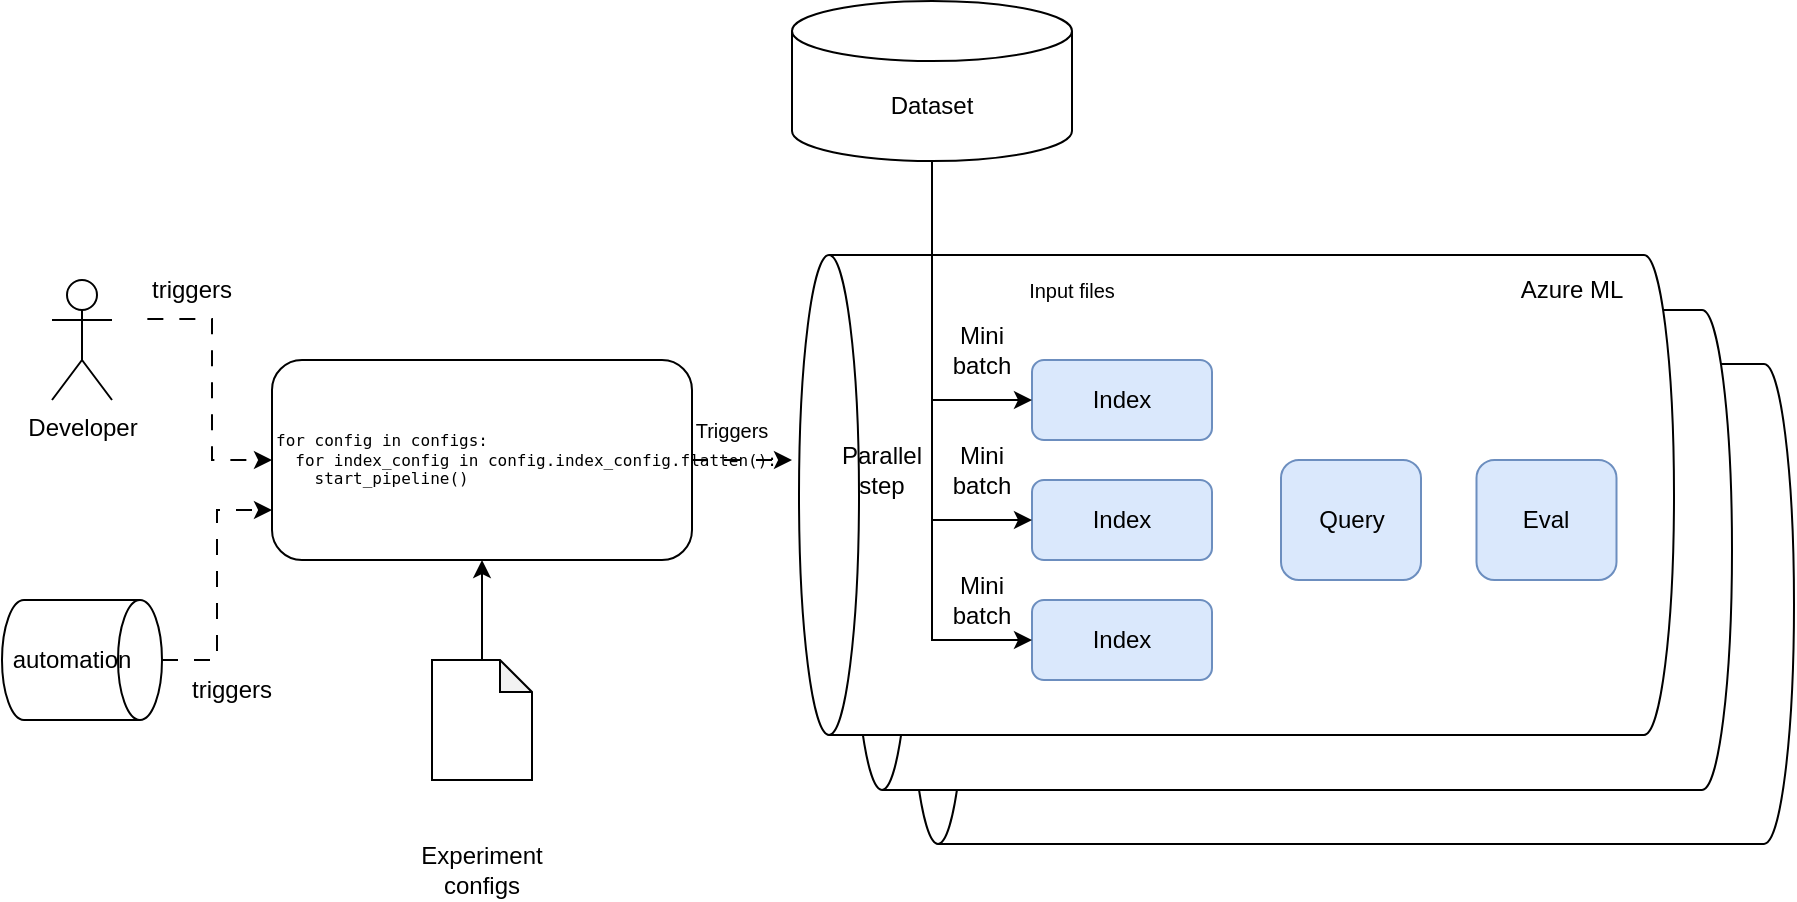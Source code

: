 <mxfile version="24.0.7" type="device">
  <diagram name="Page-1" id="c9OLLCgnKFHFIHMQfsV-">
    <mxGraphModel dx="1528" dy="2131" grid="1" gridSize="10" guides="1" tooltips="1" connect="1" arrows="1" fold="1" page="1" pageScale="1" pageWidth="827" pageHeight="1169" math="0" shadow="0">
      <root>
        <mxCell id="0" />
        <mxCell id="1" parent="0" />
        <mxCell id="221HtTC9qgcgybCVfVqK-36" value="" style="shape=cylinder3;whiteSpace=wrap;html=1;boundedLbl=1;backgroundOutline=1;size=15;rotation=-90;" parent="1" vertex="1">
          <mxGeometry x="579.5" y="50.5" width="240" height="443" as="geometry" />
        </mxCell>
        <mxCell id="221HtTC9qgcgybCVfVqK-35" value="" style="shape=cylinder3;whiteSpace=wrap;html=1;boundedLbl=1;backgroundOutline=1;size=15;rotation=-90;" parent="1" vertex="1">
          <mxGeometry x="550" y="25" width="240" height="440" as="geometry" />
        </mxCell>
        <mxCell id="221HtTC9qgcgybCVfVqK-27" value="" style="shape=cylinder3;whiteSpace=wrap;html=1;boundedLbl=1;backgroundOutline=1;size=15;rotation=-90;" parent="1" vertex="1">
          <mxGeometry x="522.25" y="-1.25" width="240" height="437.5" as="geometry" />
        </mxCell>
        <mxCell id="221HtTC9qgcgybCVfVqK-2" style="edgeStyle=orthogonalEdgeStyle;rounded=0;orthogonalLoop=1;jettySize=auto;html=1;exitX=0.128;exitY=0.982;exitDx=0;exitDy=0;exitPerimeter=0;entryX=0;entryY=0.5;entryDx=0;entryDy=0;dashed=1;dashPattern=8 8;" parent="1" source="221HtTC9qgcgybCVfVqK-4" target="gFHnbSyB1-i4nugdEwJ--8" edge="1">
          <mxGeometry relative="1" as="geometry">
            <Array as="points">
              <mxPoint x="130" y="130" />
              <mxPoint x="130" y="200" />
            </Array>
          </mxGeometry>
        </mxCell>
        <mxCell id="gFHnbSyB1-i4nugdEwJ--1" value="Developer" style="shape=umlActor;verticalLabelPosition=bottom;verticalAlign=top;html=1;outlineConnect=0;" parent="1" vertex="1">
          <mxGeometry x="50" y="110" width="30" height="60" as="geometry" />
        </mxCell>
        <mxCell id="221HtTC9qgcgybCVfVqK-3" style="edgeStyle=orthogonalEdgeStyle;rounded=0;orthogonalLoop=1;jettySize=auto;html=1;exitX=0.5;exitY=0;exitDx=0;exitDy=0;exitPerimeter=0;entryX=0;entryY=0.75;entryDx=0;entryDy=0;dashed=1;dashPattern=8 8;" parent="1" source="gFHnbSyB1-i4nugdEwJ--4" target="gFHnbSyB1-i4nugdEwJ--8" edge="1">
          <mxGeometry relative="1" as="geometry" />
        </mxCell>
        <mxCell id="gFHnbSyB1-i4nugdEwJ--4" value="" style="shape=cylinder3;whiteSpace=wrap;html=1;boundedLbl=1;backgroundOutline=1;size=11;rotation=90;" parent="1" vertex="1">
          <mxGeometry x="35" y="260" width="60" height="80" as="geometry" />
        </mxCell>
        <mxCell id="gFHnbSyB1-i4nugdEwJ--6" value="automation" style="text;html=1;strokeColor=none;fillColor=none;align=center;verticalAlign=middle;whiteSpace=wrap;rounded=0;" parent="1" vertex="1">
          <mxGeometry x="30" y="285" width="60" height="30" as="geometry" />
        </mxCell>
        <mxCell id="221HtTC9qgcgybCVfVqK-12" style="edgeStyle=orthogonalEdgeStyle;rounded=0;orthogonalLoop=1;jettySize=auto;html=1;exitX=1;exitY=0.5;exitDx=0;exitDy=0;dashed=1;dashPattern=8 8;" parent="1" source="gFHnbSyB1-i4nugdEwJ--8" edge="1">
          <mxGeometry relative="1" as="geometry">
            <mxPoint x="420" y="200" as="targetPoint" />
          </mxGeometry>
        </mxCell>
        <mxCell id="gFHnbSyB1-i4nugdEwJ--8" value="&lt;pre style=&quot;font-size: 8px;&quot;&gt;for config in configs:&lt;br&gt;  for index_config in config.index_config.flatten():&lt;br&gt;    start_pipeline()&lt;/pre&gt;" style="rounded=1;whiteSpace=wrap;html=1;align=left;" parent="1" vertex="1">
          <mxGeometry x="160" y="150" width="210" height="100" as="geometry" />
        </mxCell>
        <mxCell id="ka2Pck3t7iw5_ma6AWct-2" style="edgeStyle=orthogonalEdgeStyle;rounded=0;orthogonalLoop=1;jettySize=auto;html=1;exitX=0.5;exitY=0;exitDx=0;exitDy=0;exitPerimeter=0;entryX=0.5;entryY=1;entryDx=0;entryDy=0;" edge="1" parent="1" source="gFHnbSyB1-i4nugdEwJ--9" target="gFHnbSyB1-i4nugdEwJ--8">
          <mxGeometry relative="1" as="geometry" />
        </mxCell>
        <mxCell id="gFHnbSyB1-i4nugdEwJ--9" value="" style="shape=note;whiteSpace=wrap;html=1;backgroundOutline=1;darkOpacity=0.05;size=16;" parent="1" vertex="1">
          <mxGeometry x="240" y="300" width="50" height="60" as="geometry" />
        </mxCell>
        <mxCell id="gFHnbSyB1-i4nugdEwJ--14" value="Experiment configs" style="text;html=1;strokeColor=none;fillColor=none;align=center;verticalAlign=middle;whiteSpace=wrap;rounded=0;" parent="1" vertex="1">
          <mxGeometry x="235" y="390" width="60" height="30" as="geometry" />
        </mxCell>
        <mxCell id="gFHnbSyB1-i4nugdEwJ--17" value="Dataset" style="shape=cylinder3;whiteSpace=wrap;html=1;boundedLbl=1;backgroundOutline=1;size=15;" parent="1" vertex="1">
          <mxGeometry x="420" y="-29.5" width="140" height="80" as="geometry" />
        </mxCell>
        <mxCell id="221HtTC9qgcgybCVfVqK-4" value="triggers" style="text;html=1;strokeColor=none;fillColor=none;align=center;verticalAlign=middle;whiteSpace=wrap;rounded=0;" parent="1" vertex="1">
          <mxGeometry x="90" y="100" width="60" height="30" as="geometry" />
        </mxCell>
        <mxCell id="221HtTC9qgcgybCVfVqK-5" style="edgeStyle=orthogonalEdgeStyle;rounded=0;orthogonalLoop=1;jettySize=auto;html=1;exitX=0.5;exitY=1;exitDx=0;exitDy=0;" parent="1" source="221HtTC9qgcgybCVfVqK-4" target="221HtTC9qgcgybCVfVqK-4" edge="1">
          <mxGeometry relative="1" as="geometry" />
        </mxCell>
        <mxCell id="221HtTC9qgcgybCVfVqK-6" value="triggers" style="text;html=1;strokeColor=none;fillColor=none;align=center;verticalAlign=middle;whiteSpace=wrap;rounded=0;" parent="1" vertex="1">
          <mxGeometry x="110" y="300" width="60" height="30" as="geometry" />
        </mxCell>
        <mxCell id="221HtTC9qgcgybCVfVqK-8" value="Index" style="rounded=1;whiteSpace=wrap;html=1;fillColor=#dae8fc;strokeColor=#6c8ebf;" parent="1" vertex="1">
          <mxGeometry x="540" y="150" width="90" height="40" as="geometry" />
        </mxCell>
        <mxCell id="221HtTC9qgcgybCVfVqK-11" value="&lt;font style=&quot;font-size: 10px;&quot;&gt;Input files&lt;/font&gt;" style="text;html=1;strokeColor=none;fillColor=none;align=center;verticalAlign=middle;whiteSpace=wrap;rounded=0;" parent="1" vertex="1">
          <mxGeometry x="530" y="100" width="60" height="30" as="geometry" />
        </mxCell>
        <mxCell id="221HtTC9qgcgybCVfVqK-19" value="Query" style="rounded=1;whiteSpace=wrap;html=1;fillColor=#dae8fc;strokeColor=#6c8ebf;" parent="1" vertex="1">
          <mxGeometry x="664.5" y="200" width="70" height="60" as="geometry" />
        </mxCell>
        <mxCell id="221HtTC9qgcgybCVfVqK-20" value="Eval" style="rounded=1;whiteSpace=wrap;html=1;fillColor=#dae8fc;strokeColor=#6c8ebf;" parent="1" vertex="1">
          <mxGeometry x="762.25" y="200" width="70" height="60" as="geometry" />
        </mxCell>
        <mxCell id="221HtTC9qgcgybCVfVqK-31" value="&lt;font style=&quot;font-size: 10px;&quot;&gt;Triggers&lt;/font&gt;" style="text;html=1;strokeColor=none;fillColor=none;align=center;verticalAlign=middle;whiteSpace=wrap;rounded=0;" parent="1" vertex="1">
          <mxGeometry x="360" y="170" width="60" height="30" as="geometry" />
        </mxCell>
        <mxCell id="221HtTC9qgcgybCVfVqK-32" value="Azure ML" style="text;html=1;strokeColor=none;fillColor=none;align=center;verticalAlign=middle;whiteSpace=wrap;rounded=0;" parent="1" vertex="1">
          <mxGeometry x="770" y="100" width="80" height="30" as="geometry" />
        </mxCell>
        <mxCell id="otIctKdWp1Emk4w7bJRC-1" value="Index" style="rounded=1;whiteSpace=wrap;html=1;fillColor=#dae8fc;strokeColor=#6c8ebf;" parent="1" vertex="1">
          <mxGeometry x="540" y="210" width="90" height="40" as="geometry" />
        </mxCell>
        <mxCell id="otIctKdWp1Emk4w7bJRC-2" value="Index" style="rounded=1;whiteSpace=wrap;html=1;fillColor=#dae8fc;strokeColor=#6c8ebf;" parent="1" vertex="1">
          <mxGeometry x="540" y="270" width="90" height="40" as="geometry" />
        </mxCell>
        <mxCell id="otIctKdWp1Emk4w7bJRC-3" value="Parallel step" style="text;html=1;strokeColor=none;fillColor=none;align=center;verticalAlign=middle;whiteSpace=wrap;rounded=0;" parent="1" vertex="1">
          <mxGeometry x="440" y="190" width="50" height="30" as="geometry" />
        </mxCell>
        <mxCell id="otIctKdWp1Emk4w7bJRC-4" value="" style="endArrow=classic;html=1;rounded=0;exitX=0.5;exitY=1;exitDx=0;exitDy=0;exitPerimeter=0;entryX=0;entryY=0.5;entryDx=0;entryDy=0;" parent="1" source="gFHnbSyB1-i4nugdEwJ--17" target="221HtTC9qgcgybCVfVqK-8" edge="1">
          <mxGeometry width="50" height="50" relative="1" as="geometry">
            <mxPoint x="800" y="200" as="sourcePoint" />
            <mxPoint x="850" y="150" as="targetPoint" />
            <Array as="points">
              <mxPoint x="490" y="170" />
            </Array>
          </mxGeometry>
        </mxCell>
        <mxCell id="otIctKdWp1Emk4w7bJRC-5" value="" style="endArrow=classic;html=1;rounded=0;exitX=0.5;exitY=1;exitDx=0;exitDy=0;exitPerimeter=0;entryX=0;entryY=0.5;entryDx=0;entryDy=0;" parent="1" source="gFHnbSyB1-i4nugdEwJ--17" target="otIctKdWp1Emk4w7bJRC-1" edge="1">
          <mxGeometry width="50" height="50" relative="1" as="geometry">
            <mxPoint x="800" y="200" as="sourcePoint" />
            <mxPoint x="850" y="150" as="targetPoint" />
            <Array as="points">
              <mxPoint x="490" y="230" />
            </Array>
          </mxGeometry>
        </mxCell>
        <mxCell id="otIctKdWp1Emk4w7bJRC-6" value="" style="endArrow=classic;html=1;rounded=0;exitX=0.5;exitY=1;exitDx=0;exitDy=0;exitPerimeter=0;entryX=0;entryY=0.5;entryDx=0;entryDy=0;" parent="1" source="gFHnbSyB1-i4nugdEwJ--17" target="otIctKdWp1Emk4w7bJRC-2" edge="1">
          <mxGeometry width="50" height="50" relative="1" as="geometry">
            <mxPoint x="610" y="70" as="sourcePoint" />
            <mxPoint x="660" y="20" as="targetPoint" />
            <Array as="points">
              <mxPoint x="490" y="290" />
            </Array>
          </mxGeometry>
        </mxCell>
        <mxCell id="otIctKdWp1Emk4w7bJRC-7" value="Mini batch" style="text;html=1;strokeColor=none;fillColor=none;align=center;verticalAlign=middle;whiteSpace=wrap;rounded=0;" parent="1" vertex="1">
          <mxGeometry x="490" y="130" width="50" height="30" as="geometry" />
        </mxCell>
        <mxCell id="otIctKdWp1Emk4w7bJRC-8" value="Mini batch" style="text;html=1;strokeColor=none;fillColor=none;align=center;verticalAlign=middle;whiteSpace=wrap;rounded=0;" parent="1" vertex="1">
          <mxGeometry x="490" y="190" width="50" height="30" as="geometry" />
        </mxCell>
        <mxCell id="otIctKdWp1Emk4w7bJRC-9" value="Mini batch" style="text;html=1;strokeColor=none;fillColor=none;align=center;verticalAlign=middle;whiteSpace=wrap;rounded=0;" parent="1" vertex="1">
          <mxGeometry x="490" y="255" width="50" height="30" as="geometry" />
        </mxCell>
      </root>
    </mxGraphModel>
  </diagram>
</mxfile>
